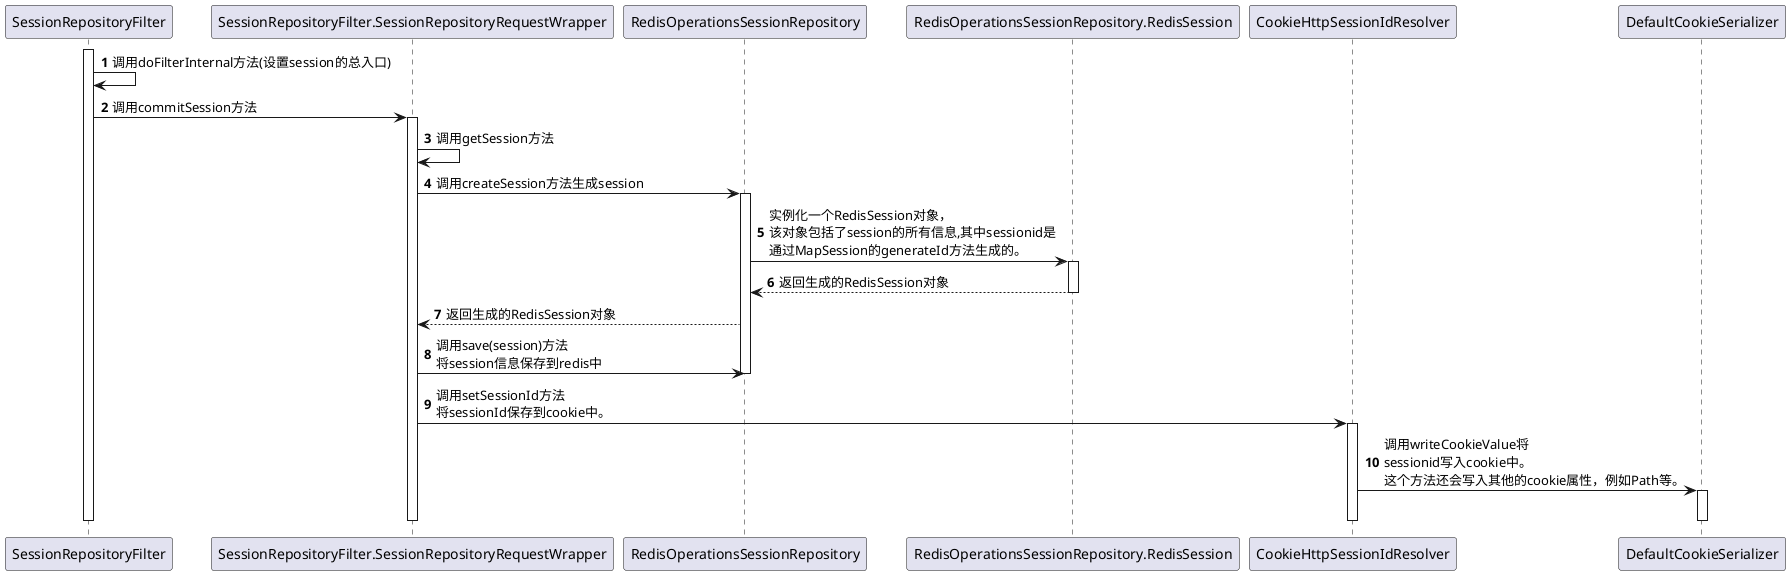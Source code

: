 @startuml
participant SessionRepositoryFilter
participant SessionRepositoryFilter.SessionRepositoryRequestWrapper
participant RedisOperationsSessionRepository
participant RedisOperationsSessionRepository.RedisSession
participant CookieHttpSessionIdResolver

autonumber
activate SessionRepositoryFilter
SessionRepositoryFilter -> SessionRepositoryFilter: 调用doFilterInternal方法(设置session的总入口)
SessionRepositoryFilter -> SessionRepositoryFilter.SessionRepositoryRequestWrapper: 调用commitSession方法
activate SessionRepositoryFilter.SessionRepositoryRequestWrapper
SessionRepositoryFilter.SessionRepositoryRequestWrapper -> SessionRepositoryFilter.SessionRepositoryRequestWrapper:调用getSession方法
SessionRepositoryFilter.SessionRepositoryRequestWrapper -> RedisOperationsSessionRepository: 调用createSession方法生成session
activate RedisOperationsSessionRepository
RedisOperationsSessionRepository -> RedisOperationsSessionRepository.RedisSession: 实例化一个RedisSession对象，\n该对象包括了session的所有信息,其中sessionid是\n通过MapSession的generateId方法生成的。
activate RedisOperationsSessionRepository.RedisSession
RedisOperationsSessionRepository.RedisSession -->RedisOperationsSessionRepository: 返回生成的RedisSession对象
deactivate RedisOperationsSessionRepository.RedisSession
RedisOperationsSessionRepository --> SessionRepositoryFilter.SessionRepositoryRequestWrapper:返回生成的RedisSession对象
SessionRepositoryFilter.SessionRepositoryRequestWrapper -> RedisOperationsSessionRepository: 调用save(session)方法\n将session信息保存到redis中
deactivate RedisOperationsSessionRepository
SessionRepositoryFilter.SessionRepositoryRequestWrapper -> CookieHttpSessionIdResolver: 调用setSessionId方法\n将sessionId保存到cookie中。
activate CookieHttpSessionIdResolver
CookieHttpSessionIdResolver -> DefaultCookieSerializer: 调用writeCookieValue将\nsessionid写入cookie中。\n这个方法还会写入其他的cookie属性，例如Path等。
activate DefaultCookieSerializer
deactivate DefaultCookieSerializer
deactivate CookieHttpSessionIdResolver
deactivate SessionRepositoryFilter.SessionRepositoryRequestWrapper
deactivate SessionRepositoryFilter
@enduml